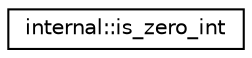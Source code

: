 digraph "Иерархия классов. Графический вид."
{
  edge [fontname="Helvetica",fontsize="10",labelfontname="Helvetica",labelfontsize="10"];
  node [fontname="Helvetica",fontsize="10",shape=record];
  rankdir="LR";
  Node0 [label="internal::is_zero_int",height=0.2,width=0.4,color="black", fillcolor="white", style="filled",URL="$classinternal_1_1is__zero__int.html"];
}
